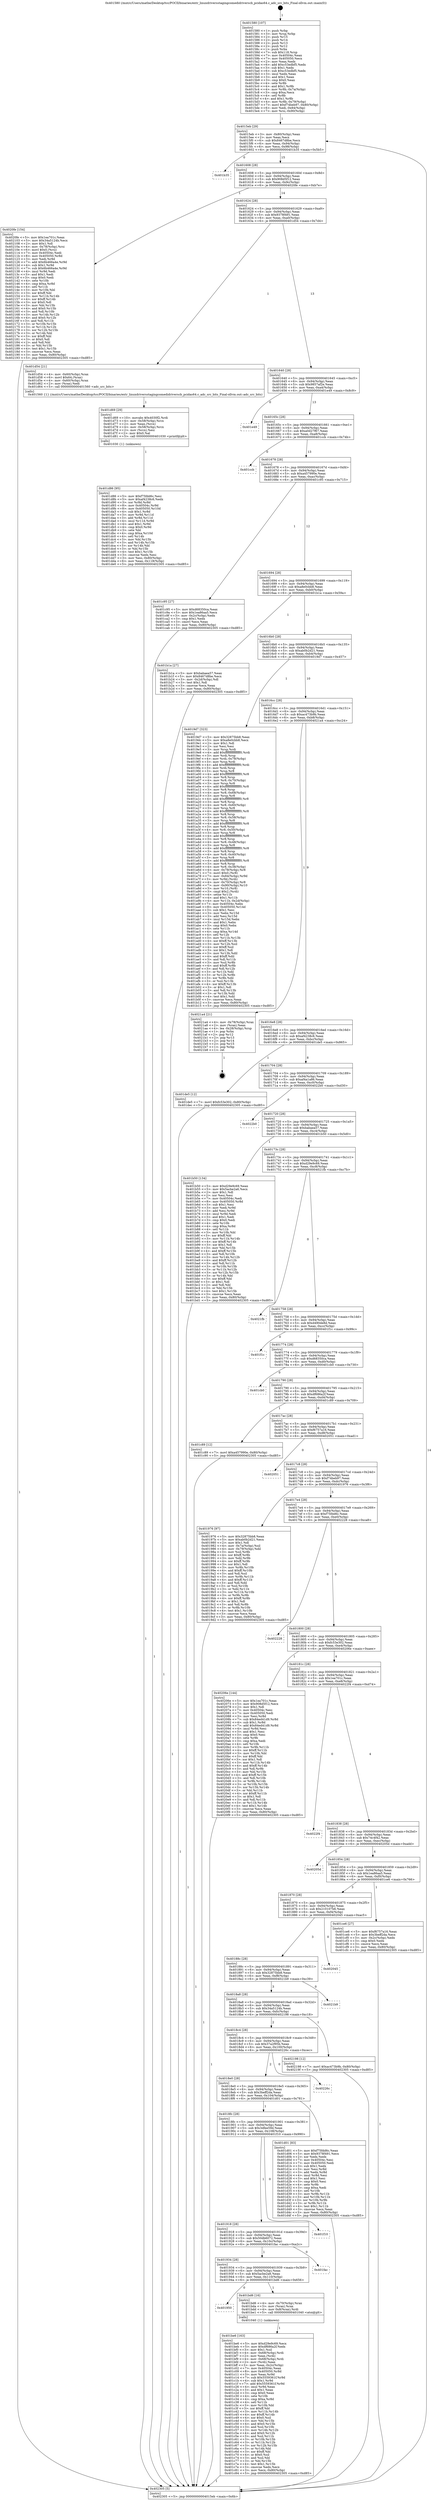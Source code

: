 digraph "0x401580" {
  label = "0x401580 (/mnt/c/Users/mathe/Desktop/tcc/POCII/binaries/extr_linuxdriversstagingcomedidriverscb_pcidas64.c_adc_src_bits_Final-ollvm.out::main(0))"
  labelloc = "t"
  node[shape=record]

  Entry [label="",width=0.3,height=0.3,shape=circle,fillcolor=black,style=filled]
  "0x4015eb" [label="{
     0x4015eb [29]\l
     | [instrs]\l
     &nbsp;&nbsp;0x4015eb \<+3\>: mov -0x80(%rbp),%eax\l
     &nbsp;&nbsp;0x4015ee \<+2\>: mov %eax,%ecx\l
     &nbsp;&nbsp;0x4015f0 \<+6\>: sub $0x8467d8be,%ecx\l
     &nbsp;&nbsp;0x4015f6 \<+6\>: mov %eax,-0x94(%rbp)\l
     &nbsp;&nbsp;0x4015fc \<+6\>: mov %ecx,-0x98(%rbp)\l
     &nbsp;&nbsp;0x401602 \<+6\>: je 0000000000401b35 \<main+0x5b5\>\l
  }"]
  "0x401b35" [label="{
     0x401b35\l
  }", style=dashed]
  "0x401608" [label="{
     0x401608 [28]\l
     | [instrs]\l
     &nbsp;&nbsp;0x401608 \<+5\>: jmp 000000000040160d \<main+0x8d\>\l
     &nbsp;&nbsp;0x40160d \<+6\>: mov -0x94(%rbp),%eax\l
     &nbsp;&nbsp;0x401613 \<+5\>: sub $0x908d5f12,%eax\l
     &nbsp;&nbsp;0x401618 \<+6\>: mov %eax,-0x9c(%rbp)\l
     &nbsp;&nbsp;0x40161e \<+6\>: je 00000000004020fe \<main+0xb7e\>\l
  }"]
  Exit [label="",width=0.3,height=0.3,shape=circle,fillcolor=black,style=filled,peripheries=2]
  "0x4020fe" [label="{
     0x4020fe [154]\l
     | [instrs]\l
     &nbsp;&nbsp;0x4020fe \<+5\>: mov $0x1ea701c,%eax\l
     &nbsp;&nbsp;0x402103 \<+5\>: mov $0x34a5124b,%ecx\l
     &nbsp;&nbsp;0x402108 \<+2\>: mov $0x1,%dl\l
     &nbsp;&nbsp;0x40210a \<+4\>: mov -0x78(%rbp),%rsi\l
     &nbsp;&nbsp;0x40210e \<+6\>: movl $0x0,(%rsi)\l
     &nbsp;&nbsp;0x402114 \<+7\>: mov 0x40504c,%edi\l
     &nbsp;&nbsp;0x40211b \<+8\>: mov 0x405050,%r8d\l
     &nbsp;&nbsp;0x402123 \<+3\>: mov %edi,%r9d\l
     &nbsp;&nbsp;0x402126 \<+7\>: add $0x6b466a4e,%r9d\l
     &nbsp;&nbsp;0x40212d \<+4\>: sub $0x1,%r9d\l
     &nbsp;&nbsp;0x402131 \<+7\>: sub $0x6b466a4e,%r9d\l
     &nbsp;&nbsp;0x402138 \<+4\>: imul %r9d,%edi\l
     &nbsp;&nbsp;0x40213c \<+3\>: and $0x1,%edi\l
     &nbsp;&nbsp;0x40213f \<+3\>: cmp $0x0,%edi\l
     &nbsp;&nbsp;0x402142 \<+4\>: sete %r10b\l
     &nbsp;&nbsp;0x402146 \<+4\>: cmp $0xa,%r8d\l
     &nbsp;&nbsp;0x40214a \<+4\>: setl %r11b\l
     &nbsp;&nbsp;0x40214e \<+3\>: mov %r10b,%bl\l
     &nbsp;&nbsp;0x402151 \<+3\>: xor $0xff,%bl\l
     &nbsp;&nbsp;0x402154 \<+3\>: mov %r11b,%r14b\l
     &nbsp;&nbsp;0x402157 \<+4\>: xor $0xff,%r14b\l
     &nbsp;&nbsp;0x40215b \<+3\>: xor $0x0,%dl\l
     &nbsp;&nbsp;0x40215e \<+3\>: mov %bl,%r15b\l
     &nbsp;&nbsp;0x402161 \<+4\>: and $0x0,%r15b\l
     &nbsp;&nbsp;0x402165 \<+3\>: and %dl,%r10b\l
     &nbsp;&nbsp;0x402168 \<+3\>: mov %r14b,%r12b\l
     &nbsp;&nbsp;0x40216b \<+4\>: and $0x0,%r12b\l
     &nbsp;&nbsp;0x40216f \<+3\>: and %dl,%r11b\l
     &nbsp;&nbsp;0x402172 \<+3\>: or %r10b,%r15b\l
     &nbsp;&nbsp;0x402175 \<+3\>: or %r11b,%r12b\l
     &nbsp;&nbsp;0x402178 \<+3\>: xor %r12b,%r15b\l
     &nbsp;&nbsp;0x40217b \<+3\>: or %r14b,%bl\l
     &nbsp;&nbsp;0x40217e \<+3\>: xor $0xff,%bl\l
     &nbsp;&nbsp;0x402181 \<+3\>: or $0x0,%dl\l
     &nbsp;&nbsp;0x402184 \<+2\>: and %dl,%bl\l
     &nbsp;&nbsp;0x402186 \<+3\>: or %bl,%r15b\l
     &nbsp;&nbsp;0x402189 \<+4\>: test $0x1,%r15b\l
     &nbsp;&nbsp;0x40218d \<+3\>: cmovne %ecx,%eax\l
     &nbsp;&nbsp;0x402190 \<+3\>: mov %eax,-0x80(%rbp)\l
     &nbsp;&nbsp;0x402193 \<+5\>: jmp 0000000000402305 \<main+0xd85\>\l
  }"]
  "0x401624" [label="{
     0x401624 [28]\l
     | [instrs]\l
     &nbsp;&nbsp;0x401624 \<+5\>: jmp 0000000000401629 \<main+0xa9\>\l
     &nbsp;&nbsp;0x401629 \<+6\>: mov -0x94(%rbp),%eax\l
     &nbsp;&nbsp;0x40162f \<+5\>: sub $0x9378f491,%eax\l
     &nbsp;&nbsp;0x401634 \<+6\>: mov %eax,-0xa0(%rbp)\l
     &nbsp;&nbsp;0x40163a \<+6\>: je 0000000000401d54 \<main+0x7d4\>\l
  }"]
  "0x401d86" [label="{
     0x401d86 [95]\l
     | [instrs]\l
     &nbsp;&nbsp;0x401d86 \<+5\>: mov $0xf75fdd6c,%esi\l
     &nbsp;&nbsp;0x401d8b \<+5\>: mov $0xaf4238c6,%edx\l
     &nbsp;&nbsp;0x401d90 \<+3\>: xor %r8d,%r8d\l
     &nbsp;&nbsp;0x401d93 \<+8\>: mov 0x40504c,%r9d\l
     &nbsp;&nbsp;0x401d9b \<+8\>: mov 0x405050,%r10d\l
     &nbsp;&nbsp;0x401da3 \<+4\>: sub $0x1,%r8d\l
     &nbsp;&nbsp;0x401da7 \<+3\>: mov %r9d,%r11d\l
     &nbsp;&nbsp;0x401daa \<+3\>: add %r8d,%r11d\l
     &nbsp;&nbsp;0x401dad \<+4\>: imul %r11d,%r9d\l
     &nbsp;&nbsp;0x401db1 \<+4\>: and $0x1,%r9d\l
     &nbsp;&nbsp;0x401db5 \<+4\>: cmp $0x0,%r9d\l
     &nbsp;&nbsp;0x401db9 \<+3\>: sete %bl\l
     &nbsp;&nbsp;0x401dbc \<+4\>: cmp $0xa,%r10d\l
     &nbsp;&nbsp;0x401dc0 \<+4\>: setl %r14b\l
     &nbsp;&nbsp;0x401dc4 \<+3\>: mov %bl,%r15b\l
     &nbsp;&nbsp;0x401dc7 \<+3\>: and %r14b,%r15b\l
     &nbsp;&nbsp;0x401dca \<+3\>: xor %r14b,%bl\l
     &nbsp;&nbsp;0x401dcd \<+3\>: or %bl,%r15b\l
     &nbsp;&nbsp;0x401dd0 \<+4\>: test $0x1,%r15b\l
     &nbsp;&nbsp;0x401dd4 \<+3\>: cmovne %edx,%esi\l
     &nbsp;&nbsp;0x401dd7 \<+3\>: mov %esi,-0x80(%rbp)\l
     &nbsp;&nbsp;0x401dda \<+6\>: mov %eax,-0x118(%rbp)\l
     &nbsp;&nbsp;0x401de0 \<+5\>: jmp 0000000000402305 \<main+0xd85\>\l
  }"]
  "0x401d54" [label="{
     0x401d54 [21]\l
     | [instrs]\l
     &nbsp;&nbsp;0x401d54 \<+4\>: mov -0x60(%rbp),%rax\l
     &nbsp;&nbsp;0x401d58 \<+6\>: movl $0x64,(%rax)\l
     &nbsp;&nbsp;0x401d5e \<+4\>: mov -0x60(%rbp),%rax\l
     &nbsp;&nbsp;0x401d62 \<+2\>: mov (%rax),%edi\l
     &nbsp;&nbsp;0x401d64 \<+5\>: call 0000000000401560 \<adc_src_bits\>\l
     | [calls]\l
     &nbsp;&nbsp;0x401560 \{1\} (/mnt/c/Users/mathe/Desktop/tcc/POCII/binaries/extr_linuxdriversstagingcomedidriverscb_pcidas64.c_adc_src_bits_Final-ollvm.out::adc_src_bits)\l
  }"]
  "0x401640" [label="{
     0x401640 [28]\l
     | [instrs]\l
     &nbsp;&nbsp;0x401640 \<+5\>: jmp 0000000000401645 \<main+0xc5\>\l
     &nbsp;&nbsp;0x401645 \<+6\>: mov -0x94(%rbp),%eax\l
     &nbsp;&nbsp;0x40164b \<+5\>: sub $0x9857af2e,%eax\l
     &nbsp;&nbsp;0x401650 \<+6\>: mov %eax,-0xa4(%rbp)\l
     &nbsp;&nbsp;0x401656 \<+6\>: je 0000000000401e49 \<main+0x8c9\>\l
  }"]
  "0x401d69" [label="{
     0x401d69 [29]\l
     | [instrs]\l
     &nbsp;&nbsp;0x401d69 \<+10\>: movabs $0x4030f2,%rdi\l
     &nbsp;&nbsp;0x401d73 \<+4\>: mov -0x58(%rbp),%rcx\l
     &nbsp;&nbsp;0x401d77 \<+2\>: mov %eax,(%rcx)\l
     &nbsp;&nbsp;0x401d79 \<+4\>: mov -0x58(%rbp),%rcx\l
     &nbsp;&nbsp;0x401d7d \<+2\>: mov (%rcx),%esi\l
     &nbsp;&nbsp;0x401d7f \<+2\>: mov $0x0,%al\l
     &nbsp;&nbsp;0x401d81 \<+5\>: call 0000000000401030 \<printf@plt\>\l
     | [calls]\l
     &nbsp;&nbsp;0x401030 \{1\} (unknown)\l
  }"]
  "0x401e49" [label="{
     0x401e49\l
  }", style=dashed]
  "0x40165c" [label="{
     0x40165c [28]\l
     | [instrs]\l
     &nbsp;&nbsp;0x40165c \<+5\>: jmp 0000000000401661 \<main+0xe1\>\l
     &nbsp;&nbsp;0x401661 \<+6\>: mov -0x94(%rbp),%eax\l
     &nbsp;&nbsp;0x401667 \<+5\>: sub $0xa0d27f67,%eax\l
     &nbsp;&nbsp;0x40166c \<+6\>: mov %eax,-0xa8(%rbp)\l
     &nbsp;&nbsp;0x401672 \<+6\>: je 0000000000401ccb \<main+0x74b\>\l
  }"]
  "0x401be6" [label="{
     0x401be6 [163]\l
     | [instrs]\l
     &nbsp;&nbsp;0x401be6 \<+5\>: mov $0xd29e9c69,%ecx\l
     &nbsp;&nbsp;0x401beb \<+5\>: mov $0xdf686a2f,%edx\l
     &nbsp;&nbsp;0x401bf0 \<+3\>: mov $0x1,%sil\l
     &nbsp;&nbsp;0x401bf3 \<+4\>: mov -0x68(%rbp),%rdi\l
     &nbsp;&nbsp;0x401bf7 \<+2\>: mov %eax,(%rdi)\l
     &nbsp;&nbsp;0x401bf9 \<+4\>: mov -0x68(%rbp),%rdi\l
     &nbsp;&nbsp;0x401bfd \<+2\>: mov (%rdi),%eax\l
     &nbsp;&nbsp;0x401bff \<+3\>: mov %eax,-0x2c(%rbp)\l
     &nbsp;&nbsp;0x401c02 \<+7\>: mov 0x40504c,%eax\l
     &nbsp;&nbsp;0x401c09 \<+8\>: mov 0x405050,%r8d\l
     &nbsp;&nbsp;0x401c11 \<+3\>: mov %eax,%r9d\l
     &nbsp;&nbsp;0x401c14 \<+7\>: sub $0x5559361f,%r9d\l
     &nbsp;&nbsp;0x401c1b \<+4\>: sub $0x1,%r9d\l
     &nbsp;&nbsp;0x401c1f \<+7\>: add $0x5559361f,%r9d\l
     &nbsp;&nbsp;0x401c26 \<+4\>: imul %r9d,%eax\l
     &nbsp;&nbsp;0x401c2a \<+3\>: and $0x1,%eax\l
     &nbsp;&nbsp;0x401c2d \<+3\>: cmp $0x0,%eax\l
     &nbsp;&nbsp;0x401c30 \<+4\>: sete %r10b\l
     &nbsp;&nbsp;0x401c34 \<+4\>: cmp $0xa,%r8d\l
     &nbsp;&nbsp;0x401c38 \<+4\>: setl %r11b\l
     &nbsp;&nbsp;0x401c3c \<+3\>: mov %r10b,%bl\l
     &nbsp;&nbsp;0x401c3f \<+3\>: xor $0xff,%bl\l
     &nbsp;&nbsp;0x401c42 \<+3\>: mov %r11b,%r14b\l
     &nbsp;&nbsp;0x401c45 \<+4\>: xor $0xff,%r14b\l
     &nbsp;&nbsp;0x401c49 \<+4\>: xor $0x0,%sil\l
     &nbsp;&nbsp;0x401c4d \<+3\>: mov %bl,%r15b\l
     &nbsp;&nbsp;0x401c50 \<+4\>: and $0x0,%r15b\l
     &nbsp;&nbsp;0x401c54 \<+3\>: and %sil,%r10b\l
     &nbsp;&nbsp;0x401c57 \<+3\>: mov %r14b,%r12b\l
     &nbsp;&nbsp;0x401c5a \<+4\>: and $0x0,%r12b\l
     &nbsp;&nbsp;0x401c5e \<+3\>: and %sil,%r11b\l
     &nbsp;&nbsp;0x401c61 \<+3\>: or %r10b,%r15b\l
     &nbsp;&nbsp;0x401c64 \<+3\>: or %r11b,%r12b\l
     &nbsp;&nbsp;0x401c67 \<+3\>: xor %r12b,%r15b\l
     &nbsp;&nbsp;0x401c6a \<+3\>: or %r14b,%bl\l
     &nbsp;&nbsp;0x401c6d \<+3\>: xor $0xff,%bl\l
     &nbsp;&nbsp;0x401c70 \<+4\>: or $0x0,%sil\l
     &nbsp;&nbsp;0x401c74 \<+3\>: and %sil,%bl\l
     &nbsp;&nbsp;0x401c77 \<+3\>: or %bl,%r15b\l
     &nbsp;&nbsp;0x401c7a \<+4\>: test $0x1,%r15b\l
     &nbsp;&nbsp;0x401c7e \<+3\>: cmovne %edx,%ecx\l
     &nbsp;&nbsp;0x401c81 \<+3\>: mov %ecx,-0x80(%rbp)\l
     &nbsp;&nbsp;0x401c84 \<+5\>: jmp 0000000000402305 \<main+0xd85\>\l
  }"]
  "0x401ccb" [label="{
     0x401ccb\l
  }", style=dashed]
  "0x401678" [label="{
     0x401678 [28]\l
     | [instrs]\l
     &nbsp;&nbsp;0x401678 \<+5\>: jmp 000000000040167d \<main+0xfd\>\l
     &nbsp;&nbsp;0x40167d \<+6\>: mov -0x94(%rbp),%eax\l
     &nbsp;&nbsp;0x401683 \<+5\>: sub $0xa457990e,%eax\l
     &nbsp;&nbsp;0x401688 \<+6\>: mov %eax,-0xac(%rbp)\l
     &nbsp;&nbsp;0x40168e \<+6\>: je 0000000000401c95 \<main+0x715\>\l
  }"]
  "0x401950" [label="{
     0x401950\l
  }", style=dashed]
  "0x401c95" [label="{
     0x401c95 [27]\l
     | [instrs]\l
     &nbsp;&nbsp;0x401c95 \<+5\>: mov $0xd68350ca,%eax\l
     &nbsp;&nbsp;0x401c9a \<+5\>: mov $0x1ea86aa5,%ecx\l
     &nbsp;&nbsp;0x401c9f \<+3\>: mov -0x2c(%rbp),%edx\l
     &nbsp;&nbsp;0x401ca2 \<+3\>: cmp $0x1,%edx\l
     &nbsp;&nbsp;0x401ca5 \<+3\>: cmovl %ecx,%eax\l
     &nbsp;&nbsp;0x401ca8 \<+3\>: mov %eax,-0x80(%rbp)\l
     &nbsp;&nbsp;0x401cab \<+5\>: jmp 0000000000402305 \<main+0xd85\>\l
  }"]
  "0x401694" [label="{
     0x401694 [28]\l
     | [instrs]\l
     &nbsp;&nbsp;0x401694 \<+5\>: jmp 0000000000401699 \<main+0x119\>\l
     &nbsp;&nbsp;0x401699 \<+6\>: mov -0x94(%rbp),%eax\l
     &nbsp;&nbsp;0x40169f \<+5\>: sub $0xa8e0cbb8,%eax\l
     &nbsp;&nbsp;0x4016a4 \<+6\>: mov %eax,-0xb0(%rbp)\l
     &nbsp;&nbsp;0x4016aa \<+6\>: je 0000000000401b1a \<main+0x59a\>\l
  }"]
  "0x401bd6" [label="{
     0x401bd6 [16]\l
     | [instrs]\l
     &nbsp;&nbsp;0x401bd6 \<+4\>: mov -0x70(%rbp),%rax\l
     &nbsp;&nbsp;0x401bda \<+3\>: mov (%rax),%rax\l
     &nbsp;&nbsp;0x401bdd \<+4\>: mov 0x8(%rax),%rdi\l
     &nbsp;&nbsp;0x401be1 \<+5\>: call 0000000000401040 \<atoi@plt\>\l
     | [calls]\l
     &nbsp;&nbsp;0x401040 \{1\} (unknown)\l
  }"]
  "0x401b1a" [label="{
     0x401b1a [27]\l
     | [instrs]\l
     &nbsp;&nbsp;0x401b1a \<+5\>: mov $0xbabaea57,%eax\l
     &nbsp;&nbsp;0x401b1f \<+5\>: mov $0x8467d8be,%ecx\l
     &nbsp;&nbsp;0x401b24 \<+3\>: mov -0x2d(%rbp),%dl\l
     &nbsp;&nbsp;0x401b27 \<+3\>: test $0x1,%dl\l
     &nbsp;&nbsp;0x401b2a \<+3\>: cmovne %ecx,%eax\l
     &nbsp;&nbsp;0x401b2d \<+3\>: mov %eax,-0x80(%rbp)\l
     &nbsp;&nbsp;0x401b30 \<+5\>: jmp 0000000000402305 \<main+0xd85\>\l
  }"]
  "0x4016b0" [label="{
     0x4016b0 [28]\l
     | [instrs]\l
     &nbsp;&nbsp;0x4016b0 \<+5\>: jmp 00000000004016b5 \<main+0x135\>\l
     &nbsp;&nbsp;0x4016b5 \<+6\>: mov -0x94(%rbp),%eax\l
     &nbsp;&nbsp;0x4016bb \<+5\>: sub $0xab0b2d21,%eax\l
     &nbsp;&nbsp;0x4016c0 \<+6\>: mov %eax,-0xb4(%rbp)\l
     &nbsp;&nbsp;0x4016c6 \<+6\>: je 00000000004019d7 \<main+0x457\>\l
  }"]
  "0x401934" [label="{
     0x401934 [28]\l
     | [instrs]\l
     &nbsp;&nbsp;0x401934 \<+5\>: jmp 0000000000401939 \<main+0x3b9\>\l
     &nbsp;&nbsp;0x401939 \<+6\>: mov -0x94(%rbp),%eax\l
     &nbsp;&nbsp;0x40193f \<+5\>: sub $0x5acbe2a6,%eax\l
     &nbsp;&nbsp;0x401944 \<+6\>: mov %eax,-0x110(%rbp)\l
     &nbsp;&nbsp;0x40194a \<+6\>: je 0000000000401bd6 \<main+0x656\>\l
  }"]
  "0x4019d7" [label="{
     0x4019d7 [323]\l
     | [instrs]\l
     &nbsp;&nbsp;0x4019d7 \<+5\>: mov $0x32875bb8,%eax\l
     &nbsp;&nbsp;0x4019dc \<+5\>: mov $0xa8e0cbb8,%ecx\l
     &nbsp;&nbsp;0x4019e1 \<+2\>: mov $0x1,%dl\l
     &nbsp;&nbsp;0x4019e3 \<+2\>: xor %esi,%esi\l
     &nbsp;&nbsp;0x4019e5 \<+3\>: mov %rsp,%rdi\l
     &nbsp;&nbsp;0x4019e8 \<+4\>: add $0xfffffffffffffff0,%rdi\l
     &nbsp;&nbsp;0x4019ec \<+3\>: mov %rdi,%rsp\l
     &nbsp;&nbsp;0x4019ef \<+4\>: mov %rdi,-0x78(%rbp)\l
     &nbsp;&nbsp;0x4019f3 \<+3\>: mov %rsp,%rdi\l
     &nbsp;&nbsp;0x4019f6 \<+4\>: add $0xfffffffffffffff0,%rdi\l
     &nbsp;&nbsp;0x4019fa \<+3\>: mov %rdi,%rsp\l
     &nbsp;&nbsp;0x4019fd \<+3\>: mov %rsp,%r8\l
     &nbsp;&nbsp;0x401a00 \<+4\>: add $0xfffffffffffffff0,%r8\l
     &nbsp;&nbsp;0x401a04 \<+3\>: mov %r8,%rsp\l
     &nbsp;&nbsp;0x401a07 \<+4\>: mov %r8,-0x70(%rbp)\l
     &nbsp;&nbsp;0x401a0b \<+3\>: mov %rsp,%r8\l
     &nbsp;&nbsp;0x401a0e \<+4\>: add $0xfffffffffffffff0,%r8\l
     &nbsp;&nbsp;0x401a12 \<+3\>: mov %r8,%rsp\l
     &nbsp;&nbsp;0x401a15 \<+4\>: mov %r8,-0x68(%rbp)\l
     &nbsp;&nbsp;0x401a19 \<+3\>: mov %rsp,%r8\l
     &nbsp;&nbsp;0x401a1c \<+4\>: add $0xfffffffffffffff0,%r8\l
     &nbsp;&nbsp;0x401a20 \<+3\>: mov %r8,%rsp\l
     &nbsp;&nbsp;0x401a23 \<+4\>: mov %r8,-0x60(%rbp)\l
     &nbsp;&nbsp;0x401a27 \<+3\>: mov %rsp,%r8\l
     &nbsp;&nbsp;0x401a2a \<+4\>: add $0xfffffffffffffff0,%r8\l
     &nbsp;&nbsp;0x401a2e \<+3\>: mov %r8,%rsp\l
     &nbsp;&nbsp;0x401a31 \<+4\>: mov %r8,-0x58(%rbp)\l
     &nbsp;&nbsp;0x401a35 \<+3\>: mov %rsp,%r8\l
     &nbsp;&nbsp;0x401a38 \<+4\>: add $0xfffffffffffffff0,%r8\l
     &nbsp;&nbsp;0x401a3c \<+3\>: mov %r8,%rsp\l
     &nbsp;&nbsp;0x401a3f \<+4\>: mov %r8,-0x50(%rbp)\l
     &nbsp;&nbsp;0x401a43 \<+3\>: mov %rsp,%r8\l
     &nbsp;&nbsp;0x401a46 \<+4\>: add $0xfffffffffffffff0,%r8\l
     &nbsp;&nbsp;0x401a4a \<+3\>: mov %r8,%rsp\l
     &nbsp;&nbsp;0x401a4d \<+4\>: mov %r8,-0x48(%rbp)\l
     &nbsp;&nbsp;0x401a51 \<+3\>: mov %rsp,%r8\l
     &nbsp;&nbsp;0x401a54 \<+4\>: add $0xfffffffffffffff0,%r8\l
     &nbsp;&nbsp;0x401a58 \<+3\>: mov %r8,%rsp\l
     &nbsp;&nbsp;0x401a5b \<+4\>: mov %r8,-0x40(%rbp)\l
     &nbsp;&nbsp;0x401a5f \<+3\>: mov %rsp,%r8\l
     &nbsp;&nbsp;0x401a62 \<+4\>: add $0xfffffffffffffff0,%r8\l
     &nbsp;&nbsp;0x401a66 \<+3\>: mov %r8,%rsp\l
     &nbsp;&nbsp;0x401a69 \<+4\>: mov %r8,-0x38(%rbp)\l
     &nbsp;&nbsp;0x401a6d \<+4\>: mov -0x78(%rbp),%r8\l
     &nbsp;&nbsp;0x401a71 \<+7\>: movl $0x0,(%r8)\l
     &nbsp;&nbsp;0x401a78 \<+7\>: mov -0x84(%rbp),%r9d\l
     &nbsp;&nbsp;0x401a7f \<+3\>: mov %r9d,(%rdi)\l
     &nbsp;&nbsp;0x401a82 \<+4\>: mov -0x70(%rbp),%r8\l
     &nbsp;&nbsp;0x401a86 \<+7\>: mov -0x90(%rbp),%r10\l
     &nbsp;&nbsp;0x401a8d \<+3\>: mov %r10,(%r8)\l
     &nbsp;&nbsp;0x401a90 \<+3\>: cmpl $0x2,(%rdi)\l
     &nbsp;&nbsp;0x401a93 \<+4\>: setne %r11b\l
     &nbsp;&nbsp;0x401a97 \<+4\>: and $0x1,%r11b\l
     &nbsp;&nbsp;0x401a9b \<+4\>: mov %r11b,-0x2d(%rbp)\l
     &nbsp;&nbsp;0x401a9f \<+7\>: mov 0x40504c,%ebx\l
     &nbsp;&nbsp;0x401aa6 \<+8\>: mov 0x405050,%r14d\l
     &nbsp;&nbsp;0x401aae \<+3\>: sub $0x1,%esi\l
     &nbsp;&nbsp;0x401ab1 \<+3\>: mov %ebx,%r15d\l
     &nbsp;&nbsp;0x401ab4 \<+3\>: add %esi,%r15d\l
     &nbsp;&nbsp;0x401ab7 \<+4\>: imul %r15d,%ebx\l
     &nbsp;&nbsp;0x401abb \<+3\>: and $0x1,%ebx\l
     &nbsp;&nbsp;0x401abe \<+3\>: cmp $0x0,%ebx\l
     &nbsp;&nbsp;0x401ac1 \<+4\>: sete %r11b\l
     &nbsp;&nbsp;0x401ac5 \<+4\>: cmp $0xa,%r14d\l
     &nbsp;&nbsp;0x401ac9 \<+4\>: setl %r12b\l
     &nbsp;&nbsp;0x401acd \<+3\>: mov %r11b,%r13b\l
     &nbsp;&nbsp;0x401ad0 \<+4\>: xor $0xff,%r13b\l
     &nbsp;&nbsp;0x401ad4 \<+3\>: mov %r12b,%sil\l
     &nbsp;&nbsp;0x401ad7 \<+4\>: xor $0xff,%sil\l
     &nbsp;&nbsp;0x401adb \<+3\>: xor $0x1,%dl\l
     &nbsp;&nbsp;0x401ade \<+3\>: mov %r13b,%dil\l
     &nbsp;&nbsp;0x401ae1 \<+4\>: and $0xff,%dil\l
     &nbsp;&nbsp;0x401ae5 \<+3\>: and %dl,%r11b\l
     &nbsp;&nbsp;0x401ae8 \<+3\>: mov %sil,%r8b\l
     &nbsp;&nbsp;0x401aeb \<+4\>: and $0xff,%r8b\l
     &nbsp;&nbsp;0x401aef \<+3\>: and %dl,%r12b\l
     &nbsp;&nbsp;0x401af2 \<+3\>: or %r11b,%dil\l
     &nbsp;&nbsp;0x401af5 \<+3\>: or %r12b,%r8b\l
     &nbsp;&nbsp;0x401af8 \<+3\>: xor %r8b,%dil\l
     &nbsp;&nbsp;0x401afb \<+3\>: or %sil,%r13b\l
     &nbsp;&nbsp;0x401afe \<+4\>: xor $0xff,%r13b\l
     &nbsp;&nbsp;0x401b02 \<+3\>: or $0x1,%dl\l
     &nbsp;&nbsp;0x401b05 \<+3\>: and %dl,%r13b\l
     &nbsp;&nbsp;0x401b08 \<+3\>: or %r13b,%dil\l
     &nbsp;&nbsp;0x401b0b \<+4\>: test $0x1,%dil\l
     &nbsp;&nbsp;0x401b0f \<+3\>: cmovne %ecx,%eax\l
     &nbsp;&nbsp;0x401b12 \<+3\>: mov %eax,-0x80(%rbp)\l
     &nbsp;&nbsp;0x401b15 \<+5\>: jmp 0000000000402305 \<main+0xd85\>\l
  }"]
  "0x4016cc" [label="{
     0x4016cc [28]\l
     | [instrs]\l
     &nbsp;&nbsp;0x4016cc \<+5\>: jmp 00000000004016d1 \<main+0x151\>\l
     &nbsp;&nbsp;0x4016d1 \<+6\>: mov -0x94(%rbp),%eax\l
     &nbsp;&nbsp;0x4016d7 \<+5\>: sub $0xac473b9b,%eax\l
     &nbsp;&nbsp;0x4016dc \<+6\>: mov %eax,-0xb8(%rbp)\l
     &nbsp;&nbsp;0x4016e2 \<+6\>: je 00000000004021a4 \<main+0xc24\>\l
  }"]
  "0x401fac" [label="{
     0x401fac\l
  }", style=dashed]
  "0x4021a4" [label="{
     0x4021a4 [21]\l
     | [instrs]\l
     &nbsp;&nbsp;0x4021a4 \<+4\>: mov -0x78(%rbp),%rax\l
     &nbsp;&nbsp;0x4021a8 \<+2\>: mov (%rax),%eax\l
     &nbsp;&nbsp;0x4021aa \<+4\>: lea -0x28(%rbp),%rsp\l
     &nbsp;&nbsp;0x4021ae \<+1\>: pop %rbx\l
     &nbsp;&nbsp;0x4021af \<+2\>: pop %r12\l
     &nbsp;&nbsp;0x4021b1 \<+2\>: pop %r13\l
     &nbsp;&nbsp;0x4021b3 \<+2\>: pop %r14\l
     &nbsp;&nbsp;0x4021b5 \<+2\>: pop %r15\l
     &nbsp;&nbsp;0x4021b7 \<+1\>: pop %rbp\l
     &nbsp;&nbsp;0x4021b8 \<+1\>: ret\l
  }"]
  "0x4016e8" [label="{
     0x4016e8 [28]\l
     | [instrs]\l
     &nbsp;&nbsp;0x4016e8 \<+5\>: jmp 00000000004016ed \<main+0x16d\>\l
     &nbsp;&nbsp;0x4016ed \<+6\>: mov -0x94(%rbp),%eax\l
     &nbsp;&nbsp;0x4016f3 \<+5\>: sub $0xaf4238c6,%eax\l
     &nbsp;&nbsp;0x4016f8 \<+6\>: mov %eax,-0xbc(%rbp)\l
     &nbsp;&nbsp;0x4016fe \<+6\>: je 0000000000401de5 \<main+0x865\>\l
  }"]
  "0x401918" [label="{
     0x401918 [28]\l
     | [instrs]\l
     &nbsp;&nbsp;0x401918 \<+5\>: jmp 000000000040191d \<main+0x39d\>\l
     &nbsp;&nbsp;0x40191d \<+6\>: mov -0x94(%rbp),%eax\l
     &nbsp;&nbsp;0x401923 \<+5\>: sub $0x50db6072,%eax\l
     &nbsp;&nbsp;0x401928 \<+6\>: mov %eax,-0x10c(%rbp)\l
     &nbsp;&nbsp;0x40192e \<+6\>: je 0000000000401fac \<main+0xa2c\>\l
  }"]
  "0x401de5" [label="{
     0x401de5 [12]\l
     | [instrs]\l
     &nbsp;&nbsp;0x401de5 \<+7\>: movl $0xfc53e302,-0x80(%rbp)\l
     &nbsp;&nbsp;0x401dec \<+5\>: jmp 0000000000402305 \<main+0xd85\>\l
  }"]
  "0x401704" [label="{
     0x401704 [28]\l
     | [instrs]\l
     &nbsp;&nbsp;0x401704 \<+5\>: jmp 0000000000401709 \<main+0x189\>\l
     &nbsp;&nbsp;0x401709 \<+6\>: mov -0x94(%rbp),%eax\l
     &nbsp;&nbsp;0x40170f \<+5\>: sub $0xaf4a1a86,%eax\l
     &nbsp;&nbsp;0x401714 \<+6\>: mov %eax,-0xc0(%rbp)\l
     &nbsp;&nbsp;0x40171a \<+6\>: je 00000000004022b0 \<main+0xd30\>\l
  }"]
  "0x401f10" [label="{
     0x401f10\l
  }", style=dashed]
  "0x4022b0" [label="{
     0x4022b0\l
  }", style=dashed]
  "0x401720" [label="{
     0x401720 [28]\l
     | [instrs]\l
     &nbsp;&nbsp;0x401720 \<+5\>: jmp 0000000000401725 \<main+0x1a5\>\l
     &nbsp;&nbsp;0x401725 \<+6\>: mov -0x94(%rbp),%eax\l
     &nbsp;&nbsp;0x40172b \<+5\>: sub $0xbabaea57,%eax\l
     &nbsp;&nbsp;0x401730 \<+6\>: mov %eax,-0xc4(%rbp)\l
     &nbsp;&nbsp;0x401736 \<+6\>: je 0000000000401b50 \<main+0x5d0\>\l
  }"]
  "0x4018fc" [label="{
     0x4018fc [28]\l
     | [instrs]\l
     &nbsp;&nbsp;0x4018fc \<+5\>: jmp 0000000000401901 \<main+0x381\>\l
     &nbsp;&nbsp;0x401901 \<+6\>: mov -0x94(%rbp),%eax\l
     &nbsp;&nbsp;0x401907 \<+5\>: sub $0x3dfee59d,%eax\l
     &nbsp;&nbsp;0x40190c \<+6\>: mov %eax,-0x108(%rbp)\l
     &nbsp;&nbsp;0x401912 \<+6\>: je 0000000000401f10 \<main+0x990\>\l
  }"]
  "0x401b50" [label="{
     0x401b50 [134]\l
     | [instrs]\l
     &nbsp;&nbsp;0x401b50 \<+5\>: mov $0xd29e9c69,%eax\l
     &nbsp;&nbsp;0x401b55 \<+5\>: mov $0x5acbe2a6,%ecx\l
     &nbsp;&nbsp;0x401b5a \<+2\>: mov $0x1,%dl\l
     &nbsp;&nbsp;0x401b5c \<+2\>: xor %esi,%esi\l
     &nbsp;&nbsp;0x401b5e \<+7\>: mov 0x40504c,%edi\l
     &nbsp;&nbsp;0x401b65 \<+8\>: mov 0x405050,%r8d\l
     &nbsp;&nbsp;0x401b6d \<+3\>: sub $0x1,%esi\l
     &nbsp;&nbsp;0x401b70 \<+3\>: mov %edi,%r9d\l
     &nbsp;&nbsp;0x401b73 \<+3\>: add %esi,%r9d\l
     &nbsp;&nbsp;0x401b76 \<+4\>: imul %r9d,%edi\l
     &nbsp;&nbsp;0x401b7a \<+3\>: and $0x1,%edi\l
     &nbsp;&nbsp;0x401b7d \<+3\>: cmp $0x0,%edi\l
     &nbsp;&nbsp;0x401b80 \<+4\>: sete %r10b\l
     &nbsp;&nbsp;0x401b84 \<+4\>: cmp $0xa,%r8d\l
     &nbsp;&nbsp;0x401b88 \<+4\>: setl %r11b\l
     &nbsp;&nbsp;0x401b8c \<+3\>: mov %r10b,%bl\l
     &nbsp;&nbsp;0x401b8f \<+3\>: xor $0xff,%bl\l
     &nbsp;&nbsp;0x401b92 \<+3\>: mov %r11b,%r14b\l
     &nbsp;&nbsp;0x401b95 \<+4\>: xor $0xff,%r14b\l
     &nbsp;&nbsp;0x401b99 \<+3\>: xor $0x1,%dl\l
     &nbsp;&nbsp;0x401b9c \<+3\>: mov %bl,%r15b\l
     &nbsp;&nbsp;0x401b9f \<+4\>: and $0xff,%r15b\l
     &nbsp;&nbsp;0x401ba3 \<+3\>: and %dl,%r10b\l
     &nbsp;&nbsp;0x401ba6 \<+3\>: mov %r14b,%r12b\l
     &nbsp;&nbsp;0x401ba9 \<+4\>: and $0xff,%r12b\l
     &nbsp;&nbsp;0x401bad \<+3\>: and %dl,%r11b\l
     &nbsp;&nbsp;0x401bb0 \<+3\>: or %r10b,%r15b\l
     &nbsp;&nbsp;0x401bb3 \<+3\>: or %r11b,%r12b\l
     &nbsp;&nbsp;0x401bb6 \<+3\>: xor %r12b,%r15b\l
     &nbsp;&nbsp;0x401bb9 \<+3\>: or %r14b,%bl\l
     &nbsp;&nbsp;0x401bbc \<+3\>: xor $0xff,%bl\l
     &nbsp;&nbsp;0x401bbf \<+3\>: or $0x1,%dl\l
     &nbsp;&nbsp;0x401bc2 \<+2\>: and %dl,%bl\l
     &nbsp;&nbsp;0x401bc4 \<+3\>: or %bl,%r15b\l
     &nbsp;&nbsp;0x401bc7 \<+4\>: test $0x1,%r15b\l
     &nbsp;&nbsp;0x401bcb \<+3\>: cmovne %ecx,%eax\l
     &nbsp;&nbsp;0x401bce \<+3\>: mov %eax,-0x80(%rbp)\l
     &nbsp;&nbsp;0x401bd1 \<+5\>: jmp 0000000000402305 \<main+0xd85\>\l
  }"]
  "0x40173c" [label="{
     0x40173c [28]\l
     | [instrs]\l
     &nbsp;&nbsp;0x40173c \<+5\>: jmp 0000000000401741 \<main+0x1c1\>\l
     &nbsp;&nbsp;0x401741 \<+6\>: mov -0x94(%rbp),%eax\l
     &nbsp;&nbsp;0x401747 \<+5\>: sub $0xd29e9c69,%eax\l
     &nbsp;&nbsp;0x40174c \<+6\>: mov %eax,-0xc8(%rbp)\l
     &nbsp;&nbsp;0x401752 \<+6\>: je 00000000004021fb \<main+0xc7b\>\l
  }"]
  "0x401d01" [label="{
     0x401d01 [83]\l
     | [instrs]\l
     &nbsp;&nbsp;0x401d01 \<+5\>: mov $0xf75fdd6c,%eax\l
     &nbsp;&nbsp;0x401d06 \<+5\>: mov $0x9378f491,%ecx\l
     &nbsp;&nbsp;0x401d0b \<+2\>: xor %edx,%edx\l
     &nbsp;&nbsp;0x401d0d \<+7\>: mov 0x40504c,%esi\l
     &nbsp;&nbsp;0x401d14 \<+7\>: mov 0x405050,%edi\l
     &nbsp;&nbsp;0x401d1b \<+3\>: sub $0x1,%edx\l
     &nbsp;&nbsp;0x401d1e \<+3\>: mov %esi,%r8d\l
     &nbsp;&nbsp;0x401d21 \<+3\>: add %edx,%r8d\l
     &nbsp;&nbsp;0x401d24 \<+4\>: imul %r8d,%esi\l
     &nbsp;&nbsp;0x401d28 \<+3\>: and $0x1,%esi\l
     &nbsp;&nbsp;0x401d2b \<+3\>: cmp $0x0,%esi\l
     &nbsp;&nbsp;0x401d2e \<+4\>: sete %r9b\l
     &nbsp;&nbsp;0x401d32 \<+3\>: cmp $0xa,%edi\l
     &nbsp;&nbsp;0x401d35 \<+4\>: setl %r10b\l
     &nbsp;&nbsp;0x401d39 \<+3\>: mov %r9b,%r11b\l
     &nbsp;&nbsp;0x401d3c \<+3\>: and %r10b,%r11b\l
     &nbsp;&nbsp;0x401d3f \<+3\>: xor %r10b,%r9b\l
     &nbsp;&nbsp;0x401d42 \<+3\>: or %r9b,%r11b\l
     &nbsp;&nbsp;0x401d45 \<+4\>: test $0x1,%r11b\l
     &nbsp;&nbsp;0x401d49 \<+3\>: cmovne %ecx,%eax\l
     &nbsp;&nbsp;0x401d4c \<+3\>: mov %eax,-0x80(%rbp)\l
     &nbsp;&nbsp;0x401d4f \<+5\>: jmp 0000000000402305 \<main+0xd85\>\l
  }"]
  "0x4021fb" [label="{
     0x4021fb\l
  }", style=dashed]
  "0x401758" [label="{
     0x401758 [28]\l
     | [instrs]\l
     &nbsp;&nbsp;0x401758 \<+5\>: jmp 000000000040175d \<main+0x1dd\>\l
     &nbsp;&nbsp;0x40175d \<+6\>: mov -0x94(%rbp),%eax\l
     &nbsp;&nbsp;0x401763 \<+5\>: sub $0xd490de8d,%eax\l
     &nbsp;&nbsp;0x401768 \<+6\>: mov %eax,-0xcc(%rbp)\l
     &nbsp;&nbsp;0x40176e \<+6\>: je 0000000000401f1c \<main+0x99c\>\l
  }"]
  "0x4018e0" [label="{
     0x4018e0 [28]\l
     | [instrs]\l
     &nbsp;&nbsp;0x4018e0 \<+5\>: jmp 00000000004018e5 \<main+0x365\>\l
     &nbsp;&nbsp;0x4018e5 \<+6\>: mov -0x94(%rbp),%eax\l
     &nbsp;&nbsp;0x4018eb \<+5\>: sub $0x3beff2da,%eax\l
     &nbsp;&nbsp;0x4018f0 \<+6\>: mov %eax,-0x104(%rbp)\l
     &nbsp;&nbsp;0x4018f6 \<+6\>: je 0000000000401d01 \<main+0x781\>\l
  }"]
  "0x401f1c" [label="{
     0x401f1c\l
  }", style=dashed]
  "0x401774" [label="{
     0x401774 [28]\l
     | [instrs]\l
     &nbsp;&nbsp;0x401774 \<+5\>: jmp 0000000000401779 \<main+0x1f9\>\l
     &nbsp;&nbsp;0x401779 \<+6\>: mov -0x94(%rbp),%eax\l
     &nbsp;&nbsp;0x40177f \<+5\>: sub $0xd68350ca,%eax\l
     &nbsp;&nbsp;0x401784 \<+6\>: mov %eax,-0xd0(%rbp)\l
     &nbsp;&nbsp;0x40178a \<+6\>: je 0000000000401cb0 \<main+0x730\>\l
  }"]
  "0x40226c" [label="{
     0x40226c\l
  }", style=dashed]
  "0x401cb0" [label="{
     0x401cb0\l
  }", style=dashed]
  "0x401790" [label="{
     0x401790 [28]\l
     | [instrs]\l
     &nbsp;&nbsp;0x401790 \<+5\>: jmp 0000000000401795 \<main+0x215\>\l
     &nbsp;&nbsp;0x401795 \<+6\>: mov -0x94(%rbp),%eax\l
     &nbsp;&nbsp;0x40179b \<+5\>: sub $0xdf686a2f,%eax\l
     &nbsp;&nbsp;0x4017a0 \<+6\>: mov %eax,-0xd4(%rbp)\l
     &nbsp;&nbsp;0x4017a6 \<+6\>: je 0000000000401c89 \<main+0x709\>\l
  }"]
  "0x4018c4" [label="{
     0x4018c4 [28]\l
     | [instrs]\l
     &nbsp;&nbsp;0x4018c4 \<+5\>: jmp 00000000004018c9 \<main+0x349\>\l
     &nbsp;&nbsp;0x4018c9 \<+6\>: mov -0x94(%rbp),%eax\l
     &nbsp;&nbsp;0x4018cf \<+5\>: sub $0x37a2f95b,%eax\l
     &nbsp;&nbsp;0x4018d4 \<+6\>: mov %eax,-0x100(%rbp)\l
     &nbsp;&nbsp;0x4018da \<+6\>: je 000000000040226c \<main+0xcec\>\l
  }"]
  "0x401c89" [label="{
     0x401c89 [12]\l
     | [instrs]\l
     &nbsp;&nbsp;0x401c89 \<+7\>: movl $0xa457990e,-0x80(%rbp)\l
     &nbsp;&nbsp;0x401c90 \<+5\>: jmp 0000000000402305 \<main+0xd85\>\l
  }"]
  "0x4017ac" [label="{
     0x4017ac [28]\l
     | [instrs]\l
     &nbsp;&nbsp;0x4017ac \<+5\>: jmp 00000000004017b1 \<main+0x231\>\l
     &nbsp;&nbsp;0x4017b1 \<+6\>: mov -0x94(%rbp),%eax\l
     &nbsp;&nbsp;0x4017b7 \<+5\>: sub $0xf6757a16,%eax\l
     &nbsp;&nbsp;0x4017bc \<+6\>: mov %eax,-0xd8(%rbp)\l
     &nbsp;&nbsp;0x4017c2 \<+6\>: je 0000000000402051 \<main+0xad1\>\l
  }"]
  "0x402198" [label="{
     0x402198 [12]\l
     | [instrs]\l
     &nbsp;&nbsp;0x402198 \<+7\>: movl $0xac473b9b,-0x80(%rbp)\l
     &nbsp;&nbsp;0x40219f \<+5\>: jmp 0000000000402305 \<main+0xd85\>\l
  }"]
  "0x402051" [label="{
     0x402051\l
  }", style=dashed]
  "0x4017c8" [label="{
     0x4017c8 [28]\l
     | [instrs]\l
     &nbsp;&nbsp;0x4017c8 \<+5\>: jmp 00000000004017cd \<main+0x24d\>\l
     &nbsp;&nbsp;0x4017cd \<+6\>: mov -0x94(%rbp),%eax\l
     &nbsp;&nbsp;0x4017d3 \<+5\>: sub $0xf74beb97,%eax\l
     &nbsp;&nbsp;0x4017d8 \<+6\>: mov %eax,-0xdc(%rbp)\l
     &nbsp;&nbsp;0x4017de \<+6\>: je 0000000000401976 \<main+0x3f6\>\l
  }"]
  "0x4018a8" [label="{
     0x4018a8 [28]\l
     | [instrs]\l
     &nbsp;&nbsp;0x4018a8 \<+5\>: jmp 00000000004018ad \<main+0x32d\>\l
     &nbsp;&nbsp;0x4018ad \<+6\>: mov -0x94(%rbp),%eax\l
     &nbsp;&nbsp;0x4018b3 \<+5\>: sub $0x34a5124b,%eax\l
     &nbsp;&nbsp;0x4018b8 \<+6\>: mov %eax,-0xfc(%rbp)\l
     &nbsp;&nbsp;0x4018be \<+6\>: je 0000000000402198 \<main+0xc18\>\l
  }"]
  "0x401976" [label="{
     0x401976 [97]\l
     | [instrs]\l
     &nbsp;&nbsp;0x401976 \<+5\>: mov $0x32875bb8,%eax\l
     &nbsp;&nbsp;0x40197b \<+5\>: mov $0xab0b2d21,%ecx\l
     &nbsp;&nbsp;0x401980 \<+2\>: mov $0x1,%dl\l
     &nbsp;&nbsp;0x401982 \<+4\>: mov -0x7a(%rbp),%sil\l
     &nbsp;&nbsp;0x401986 \<+4\>: mov -0x79(%rbp),%dil\l
     &nbsp;&nbsp;0x40198a \<+3\>: mov %sil,%r8b\l
     &nbsp;&nbsp;0x40198d \<+4\>: xor $0xff,%r8b\l
     &nbsp;&nbsp;0x401991 \<+3\>: mov %dil,%r9b\l
     &nbsp;&nbsp;0x401994 \<+4\>: xor $0xff,%r9b\l
     &nbsp;&nbsp;0x401998 \<+3\>: xor $0x1,%dl\l
     &nbsp;&nbsp;0x40199b \<+3\>: mov %r8b,%r10b\l
     &nbsp;&nbsp;0x40199e \<+4\>: and $0xff,%r10b\l
     &nbsp;&nbsp;0x4019a2 \<+3\>: and %dl,%sil\l
     &nbsp;&nbsp;0x4019a5 \<+3\>: mov %r9b,%r11b\l
     &nbsp;&nbsp;0x4019a8 \<+4\>: and $0xff,%r11b\l
     &nbsp;&nbsp;0x4019ac \<+3\>: and %dl,%dil\l
     &nbsp;&nbsp;0x4019af \<+3\>: or %sil,%r10b\l
     &nbsp;&nbsp;0x4019b2 \<+3\>: or %dil,%r11b\l
     &nbsp;&nbsp;0x4019b5 \<+3\>: xor %r11b,%r10b\l
     &nbsp;&nbsp;0x4019b8 \<+3\>: or %r9b,%r8b\l
     &nbsp;&nbsp;0x4019bb \<+4\>: xor $0xff,%r8b\l
     &nbsp;&nbsp;0x4019bf \<+3\>: or $0x1,%dl\l
     &nbsp;&nbsp;0x4019c2 \<+3\>: and %dl,%r8b\l
     &nbsp;&nbsp;0x4019c5 \<+3\>: or %r8b,%r10b\l
     &nbsp;&nbsp;0x4019c8 \<+4\>: test $0x1,%r10b\l
     &nbsp;&nbsp;0x4019cc \<+3\>: cmovne %ecx,%eax\l
     &nbsp;&nbsp;0x4019cf \<+3\>: mov %eax,-0x80(%rbp)\l
     &nbsp;&nbsp;0x4019d2 \<+5\>: jmp 0000000000402305 \<main+0xd85\>\l
  }"]
  "0x4017e4" [label="{
     0x4017e4 [28]\l
     | [instrs]\l
     &nbsp;&nbsp;0x4017e4 \<+5\>: jmp 00000000004017e9 \<main+0x269\>\l
     &nbsp;&nbsp;0x4017e9 \<+6\>: mov -0x94(%rbp),%eax\l
     &nbsp;&nbsp;0x4017ef \<+5\>: sub $0xf75fdd6c,%eax\l
     &nbsp;&nbsp;0x4017f4 \<+6\>: mov %eax,-0xe0(%rbp)\l
     &nbsp;&nbsp;0x4017fa \<+6\>: je 0000000000402228 \<main+0xca8\>\l
  }"]
  "0x402305" [label="{
     0x402305 [5]\l
     | [instrs]\l
     &nbsp;&nbsp;0x402305 \<+5\>: jmp 00000000004015eb \<main+0x6b\>\l
  }"]
  "0x401580" [label="{
     0x401580 [107]\l
     | [instrs]\l
     &nbsp;&nbsp;0x401580 \<+1\>: push %rbp\l
     &nbsp;&nbsp;0x401581 \<+3\>: mov %rsp,%rbp\l
     &nbsp;&nbsp;0x401584 \<+2\>: push %r15\l
     &nbsp;&nbsp;0x401586 \<+2\>: push %r14\l
     &nbsp;&nbsp;0x401588 \<+2\>: push %r13\l
     &nbsp;&nbsp;0x40158a \<+2\>: push %r12\l
     &nbsp;&nbsp;0x40158c \<+1\>: push %rbx\l
     &nbsp;&nbsp;0x40158d \<+7\>: sub $0x118,%rsp\l
     &nbsp;&nbsp;0x401594 \<+7\>: mov 0x40504c,%eax\l
     &nbsp;&nbsp;0x40159b \<+7\>: mov 0x405050,%ecx\l
     &nbsp;&nbsp;0x4015a2 \<+2\>: mov %eax,%edx\l
     &nbsp;&nbsp;0x4015a4 \<+6\>: add $0xc53edbf5,%edx\l
     &nbsp;&nbsp;0x4015aa \<+3\>: sub $0x1,%edx\l
     &nbsp;&nbsp;0x4015ad \<+6\>: sub $0xc53edbf5,%edx\l
     &nbsp;&nbsp;0x4015b3 \<+3\>: imul %edx,%eax\l
     &nbsp;&nbsp;0x4015b6 \<+3\>: and $0x1,%eax\l
     &nbsp;&nbsp;0x4015b9 \<+3\>: cmp $0x0,%eax\l
     &nbsp;&nbsp;0x4015bc \<+4\>: sete %r8b\l
     &nbsp;&nbsp;0x4015c0 \<+4\>: and $0x1,%r8b\l
     &nbsp;&nbsp;0x4015c4 \<+4\>: mov %r8b,-0x7a(%rbp)\l
     &nbsp;&nbsp;0x4015c8 \<+3\>: cmp $0xa,%ecx\l
     &nbsp;&nbsp;0x4015cb \<+4\>: setl %r8b\l
     &nbsp;&nbsp;0x4015cf \<+4\>: and $0x1,%r8b\l
     &nbsp;&nbsp;0x4015d3 \<+4\>: mov %r8b,-0x79(%rbp)\l
     &nbsp;&nbsp;0x4015d7 \<+7\>: movl $0xf74beb97,-0x80(%rbp)\l
     &nbsp;&nbsp;0x4015de \<+6\>: mov %edi,-0x84(%rbp)\l
     &nbsp;&nbsp;0x4015e4 \<+7\>: mov %rsi,-0x90(%rbp)\l
  }"]
  "0x4021b9" [label="{
     0x4021b9\l
  }", style=dashed]
  "0x40188c" [label="{
     0x40188c [28]\l
     | [instrs]\l
     &nbsp;&nbsp;0x40188c \<+5\>: jmp 0000000000401891 \<main+0x311\>\l
     &nbsp;&nbsp;0x401891 \<+6\>: mov -0x94(%rbp),%eax\l
     &nbsp;&nbsp;0x401897 \<+5\>: sub $0x32875bb8,%eax\l
     &nbsp;&nbsp;0x40189c \<+6\>: mov %eax,-0xf8(%rbp)\l
     &nbsp;&nbsp;0x4018a2 \<+6\>: je 00000000004021b9 \<main+0xc39\>\l
  }"]
  "0x402228" [label="{
     0x402228\l
  }", style=dashed]
  "0x401800" [label="{
     0x401800 [28]\l
     | [instrs]\l
     &nbsp;&nbsp;0x401800 \<+5\>: jmp 0000000000401805 \<main+0x285\>\l
     &nbsp;&nbsp;0x401805 \<+6\>: mov -0x94(%rbp),%eax\l
     &nbsp;&nbsp;0x40180b \<+5\>: sub $0xfc53e302,%eax\l
     &nbsp;&nbsp;0x401810 \<+6\>: mov %eax,-0xe4(%rbp)\l
     &nbsp;&nbsp;0x401816 \<+6\>: je 000000000040206e \<main+0xaee\>\l
  }"]
  "0x402045" [label="{
     0x402045\l
  }", style=dashed]
  "0x40206e" [label="{
     0x40206e [144]\l
     | [instrs]\l
     &nbsp;&nbsp;0x40206e \<+5\>: mov $0x1ea701c,%eax\l
     &nbsp;&nbsp;0x402073 \<+5\>: mov $0x908d5f12,%ecx\l
     &nbsp;&nbsp;0x402078 \<+2\>: mov $0x1,%dl\l
     &nbsp;&nbsp;0x40207a \<+7\>: mov 0x40504c,%esi\l
     &nbsp;&nbsp;0x402081 \<+7\>: mov 0x405050,%edi\l
     &nbsp;&nbsp;0x402088 \<+3\>: mov %esi,%r8d\l
     &nbsp;&nbsp;0x40208b \<+7\>: sub $0x84ed41d9,%r8d\l
     &nbsp;&nbsp;0x402092 \<+4\>: sub $0x1,%r8d\l
     &nbsp;&nbsp;0x402096 \<+7\>: add $0x84ed41d9,%r8d\l
     &nbsp;&nbsp;0x40209d \<+4\>: imul %r8d,%esi\l
     &nbsp;&nbsp;0x4020a1 \<+3\>: and $0x1,%esi\l
     &nbsp;&nbsp;0x4020a4 \<+3\>: cmp $0x0,%esi\l
     &nbsp;&nbsp;0x4020a7 \<+4\>: sete %r9b\l
     &nbsp;&nbsp;0x4020ab \<+3\>: cmp $0xa,%edi\l
     &nbsp;&nbsp;0x4020ae \<+4\>: setl %r10b\l
     &nbsp;&nbsp;0x4020b2 \<+3\>: mov %r9b,%r11b\l
     &nbsp;&nbsp;0x4020b5 \<+4\>: xor $0xff,%r11b\l
     &nbsp;&nbsp;0x4020b9 \<+3\>: mov %r10b,%bl\l
     &nbsp;&nbsp;0x4020bc \<+3\>: xor $0xff,%bl\l
     &nbsp;&nbsp;0x4020bf \<+3\>: xor $0x1,%dl\l
     &nbsp;&nbsp;0x4020c2 \<+3\>: mov %r11b,%r14b\l
     &nbsp;&nbsp;0x4020c5 \<+4\>: and $0xff,%r14b\l
     &nbsp;&nbsp;0x4020c9 \<+3\>: and %dl,%r9b\l
     &nbsp;&nbsp;0x4020cc \<+3\>: mov %bl,%r15b\l
     &nbsp;&nbsp;0x4020cf \<+4\>: and $0xff,%r15b\l
     &nbsp;&nbsp;0x4020d3 \<+3\>: and %dl,%r10b\l
     &nbsp;&nbsp;0x4020d6 \<+3\>: or %r9b,%r14b\l
     &nbsp;&nbsp;0x4020d9 \<+3\>: or %r10b,%r15b\l
     &nbsp;&nbsp;0x4020dc \<+3\>: xor %r15b,%r14b\l
     &nbsp;&nbsp;0x4020df \<+3\>: or %bl,%r11b\l
     &nbsp;&nbsp;0x4020e2 \<+4\>: xor $0xff,%r11b\l
     &nbsp;&nbsp;0x4020e6 \<+3\>: or $0x1,%dl\l
     &nbsp;&nbsp;0x4020e9 \<+3\>: and %dl,%r11b\l
     &nbsp;&nbsp;0x4020ec \<+3\>: or %r11b,%r14b\l
     &nbsp;&nbsp;0x4020ef \<+4\>: test $0x1,%r14b\l
     &nbsp;&nbsp;0x4020f3 \<+3\>: cmovne %ecx,%eax\l
     &nbsp;&nbsp;0x4020f6 \<+3\>: mov %eax,-0x80(%rbp)\l
     &nbsp;&nbsp;0x4020f9 \<+5\>: jmp 0000000000402305 \<main+0xd85\>\l
  }"]
  "0x40181c" [label="{
     0x40181c [28]\l
     | [instrs]\l
     &nbsp;&nbsp;0x40181c \<+5\>: jmp 0000000000401821 \<main+0x2a1\>\l
     &nbsp;&nbsp;0x401821 \<+6\>: mov -0x94(%rbp),%eax\l
     &nbsp;&nbsp;0x401827 \<+5\>: sub $0x1ea701c,%eax\l
     &nbsp;&nbsp;0x40182c \<+6\>: mov %eax,-0xe8(%rbp)\l
     &nbsp;&nbsp;0x401832 \<+6\>: je 00000000004022f4 \<main+0xd74\>\l
  }"]
  "0x401870" [label="{
     0x401870 [28]\l
     | [instrs]\l
     &nbsp;&nbsp;0x401870 \<+5\>: jmp 0000000000401875 \<main+0x2f5\>\l
     &nbsp;&nbsp;0x401875 \<+6\>: mov -0x94(%rbp),%eax\l
     &nbsp;&nbsp;0x40187b \<+5\>: sub $0x210107b6,%eax\l
     &nbsp;&nbsp;0x401880 \<+6\>: mov %eax,-0xf4(%rbp)\l
     &nbsp;&nbsp;0x401886 \<+6\>: je 0000000000402045 \<main+0xac5\>\l
  }"]
  "0x4022f4" [label="{
     0x4022f4\l
  }", style=dashed]
  "0x401838" [label="{
     0x401838 [28]\l
     | [instrs]\l
     &nbsp;&nbsp;0x401838 \<+5\>: jmp 000000000040183d \<main+0x2bd\>\l
     &nbsp;&nbsp;0x40183d \<+6\>: mov -0x94(%rbp),%eax\l
     &nbsp;&nbsp;0x401843 \<+5\>: sub $0x74c4f42,%eax\l
     &nbsp;&nbsp;0x401848 \<+6\>: mov %eax,-0xec(%rbp)\l
     &nbsp;&nbsp;0x40184e \<+6\>: je 000000000040205d \<main+0xadd\>\l
  }"]
  "0x401ce6" [label="{
     0x401ce6 [27]\l
     | [instrs]\l
     &nbsp;&nbsp;0x401ce6 \<+5\>: mov $0xf6757a16,%eax\l
     &nbsp;&nbsp;0x401ceb \<+5\>: mov $0x3beff2da,%ecx\l
     &nbsp;&nbsp;0x401cf0 \<+3\>: mov -0x2c(%rbp),%edx\l
     &nbsp;&nbsp;0x401cf3 \<+3\>: cmp $0x0,%edx\l
     &nbsp;&nbsp;0x401cf6 \<+3\>: cmove %ecx,%eax\l
     &nbsp;&nbsp;0x401cf9 \<+3\>: mov %eax,-0x80(%rbp)\l
     &nbsp;&nbsp;0x401cfc \<+5\>: jmp 0000000000402305 \<main+0xd85\>\l
  }"]
  "0x40205d" [label="{
     0x40205d\l
  }", style=dashed]
  "0x401854" [label="{
     0x401854 [28]\l
     | [instrs]\l
     &nbsp;&nbsp;0x401854 \<+5\>: jmp 0000000000401859 \<main+0x2d9\>\l
     &nbsp;&nbsp;0x401859 \<+6\>: mov -0x94(%rbp),%eax\l
     &nbsp;&nbsp;0x40185f \<+5\>: sub $0x1ea86aa5,%eax\l
     &nbsp;&nbsp;0x401864 \<+6\>: mov %eax,-0xf0(%rbp)\l
     &nbsp;&nbsp;0x40186a \<+6\>: je 0000000000401ce6 \<main+0x766\>\l
  }"]
  Entry -> "0x401580" [label=" 1"]
  "0x4015eb" -> "0x401b35" [label=" 0"]
  "0x4015eb" -> "0x401608" [label=" 15"]
  "0x4021a4" -> Exit [label=" 1"]
  "0x401608" -> "0x4020fe" [label=" 1"]
  "0x401608" -> "0x401624" [label=" 14"]
  "0x402198" -> "0x402305" [label=" 1"]
  "0x401624" -> "0x401d54" [label=" 1"]
  "0x401624" -> "0x401640" [label=" 13"]
  "0x4020fe" -> "0x402305" [label=" 1"]
  "0x401640" -> "0x401e49" [label=" 0"]
  "0x401640" -> "0x40165c" [label=" 13"]
  "0x40206e" -> "0x402305" [label=" 1"]
  "0x40165c" -> "0x401ccb" [label=" 0"]
  "0x40165c" -> "0x401678" [label=" 13"]
  "0x401de5" -> "0x402305" [label=" 1"]
  "0x401678" -> "0x401c95" [label=" 1"]
  "0x401678" -> "0x401694" [label=" 12"]
  "0x401d86" -> "0x402305" [label=" 1"]
  "0x401694" -> "0x401b1a" [label=" 1"]
  "0x401694" -> "0x4016b0" [label=" 11"]
  "0x401d69" -> "0x401d86" [label=" 1"]
  "0x4016b0" -> "0x4019d7" [label=" 1"]
  "0x4016b0" -> "0x4016cc" [label=" 10"]
  "0x401d01" -> "0x402305" [label=" 1"]
  "0x4016cc" -> "0x4021a4" [label=" 1"]
  "0x4016cc" -> "0x4016e8" [label=" 9"]
  "0x401ce6" -> "0x402305" [label=" 1"]
  "0x4016e8" -> "0x401de5" [label=" 1"]
  "0x4016e8" -> "0x401704" [label=" 8"]
  "0x401c89" -> "0x402305" [label=" 1"]
  "0x401704" -> "0x4022b0" [label=" 0"]
  "0x401704" -> "0x401720" [label=" 8"]
  "0x401be6" -> "0x402305" [label=" 1"]
  "0x401720" -> "0x401b50" [label=" 1"]
  "0x401720" -> "0x40173c" [label=" 7"]
  "0x401934" -> "0x401950" [label=" 0"]
  "0x40173c" -> "0x4021fb" [label=" 0"]
  "0x40173c" -> "0x401758" [label=" 7"]
  "0x401934" -> "0x401bd6" [label=" 1"]
  "0x401758" -> "0x401f1c" [label=" 0"]
  "0x401758" -> "0x401774" [label=" 7"]
  "0x401918" -> "0x401934" [label=" 1"]
  "0x401774" -> "0x401cb0" [label=" 0"]
  "0x401774" -> "0x401790" [label=" 7"]
  "0x401918" -> "0x401fac" [label=" 0"]
  "0x401790" -> "0x401c89" [label=" 1"]
  "0x401790" -> "0x4017ac" [label=" 6"]
  "0x4018fc" -> "0x401918" [label=" 1"]
  "0x4017ac" -> "0x402051" [label=" 0"]
  "0x4017ac" -> "0x4017c8" [label=" 6"]
  "0x4018fc" -> "0x401f10" [label=" 0"]
  "0x4017c8" -> "0x401976" [label=" 1"]
  "0x4017c8" -> "0x4017e4" [label=" 5"]
  "0x401976" -> "0x402305" [label=" 1"]
  "0x401580" -> "0x4015eb" [label=" 1"]
  "0x402305" -> "0x4015eb" [label=" 14"]
  "0x4018e0" -> "0x4018fc" [label=" 1"]
  "0x4019d7" -> "0x402305" [label=" 1"]
  "0x401b1a" -> "0x402305" [label=" 1"]
  "0x401b50" -> "0x402305" [label=" 1"]
  "0x4018e0" -> "0x401d01" [label=" 1"]
  "0x4017e4" -> "0x402228" [label=" 0"]
  "0x4017e4" -> "0x401800" [label=" 5"]
  "0x4018c4" -> "0x4018e0" [label=" 2"]
  "0x401800" -> "0x40206e" [label=" 1"]
  "0x401800" -> "0x40181c" [label=" 4"]
  "0x4018c4" -> "0x40226c" [label=" 0"]
  "0x40181c" -> "0x4022f4" [label=" 0"]
  "0x40181c" -> "0x401838" [label=" 4"]
  "0x4018a8" -> "0x4018c4" [label=" 2"]
  "0x401838" -> "0x40205d" [label=" 0"]
  "0x401838" -> "0x401854" [label=" 4"]
  "0x4018a8" -> "0x402198" [label=" 1"]
  "0x401854" -> "0x401ce6" [label=" 1"]
  "0x401854" -> "0x401870" [label=" 3"]
  "0x401c95" -> "0x402305" [label=" 1"]
  "0x401870" -> "0x402045" [label=" 0"]
  "0x401870" -> "0x40188c" [label=" 3"]
  "0x401d54" -> "0x401d69" [label=" 1"]
  "0x40188c" -> "0x4021b9" [label=" 0"]
  "0x40188c" -> "0x4018a8" [label=" 3"]
  "0x401bd6" -> "0x401be6" [label=" 1"]
}
